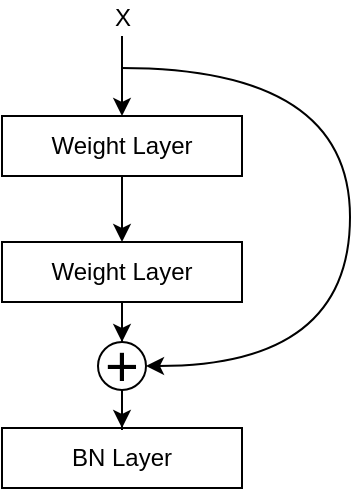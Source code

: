 <mxfile version="15.5.8" type="github">
  <diagram id="LOXZm044NFQctGoS9aV-" name="第 1 页">
    <mxGraphModel dx="981" dy="519" grid="0" gridSize="10" guides="1" tooltips="1" connect="1" arrows="1" fold="1" page="1" pageScale="1" pageWidth="827" pageHeight="1169" background="#FFFFFF" math="0" shadow="0">
      <root>
        <mxCell id="0" />
        <mxCell id="1" parent="0" />
        <mxCell id="mqdKLTsZ6B2f3ertwh5I-9" style="edgeStyle=orthogonalEdgeStyle;rounded=0;orthogonalLoop=1;jettySize=auto;html=1;exitX=0.5;exitY=1;exitDx=0;exitDy=0;entryX=0.5;entryY=0;entryDx=0;entryDy=0;fontSize=29;" edge="1" parent="1" source="mqdKLTsZ6B2f3ertwh5I-1" target="mqdKLTsZ6B2f3ertwh5I-2">
          <mxGeometry relative="1" as="geometry" />
        </mxCell>
        <mxCell id="mqdKLTsZ6B2f3ertwh5I-1" value="Weight Layer" style="rounded=0;whiteSpace=wrap;html=1;" vertex="1" parent="1">
          <mxGeometry x="439" y="322" width="120" height="30" as="geometry" />
        </mxCell>
        <mxCell id="mqdKLTsZ6B2f3ertwh5I-6" value="" style="edgeStyle=orthogonalEdgeStyle;rounded=0;orthogonalLoop=1;jettySize=auto;html=1;fontSize=29;" edge="1" parent="1" source="mqdKLTsZ6B2f3ertwh5I-2" target="mqdKLTsZ6B2f3ertwh5I-4">
          <mxGeometry relative="1" as="geometry" />
        </mxCell>
        <mxCell id="mqdKLTsZ6B2f3ertwh5I-2" value="Weight Layer" style="rounded=0;whiteSpace=wrap;html=1;" vertex="1" parent="1">
          <mxGeometry x="439" y="385" width="120" height="30" as="geometry" />
        </mxCell>
        <mxCell id="mqdKLTsZ6B2f3ertwh5I-3" value="BN Layer" style="rounded=0;whiteSpace=wrap;html=1;" vertex="1" parent="1">
          <mxGeometry x="439" y="478" width="120" height="30" as="geometry" />
        </mxCell>
        <mxCell id="mqdKLTsZ6B2f3ertwh5I-5" value="" style="edgeStyle=orthogonalEdgeStyle;rounded=0;orthogonalLoop=1;jettySize=auto;html=1;fontSize=29;" edge="1" parent="1" source="mqdKLTsZ6B2f3ertwh5I-4" target="mqdKLTsZ6B2f3ertwh5I-3">
          <mxGeometry relative="1" as="geometry" />
        </mxCell>
        <mxCell id="mqdKLTsZ6B2f3ertwh5I-16" style="edgeStyle=orthogonalEdgeStyle;curved=1;orthogonalLoop=1;jettySize=auto;html=1;exitX=1;exitY=0.5;exitDx=0;exitDy=0;fontSize=12;startArrow=classic;startFill=1;endArrow=none;endFill=0;" edge="1" parent="1" source="mqdKLTsZ6B2f3ertwh5I-4">
          <mxGeometry relative="1" as="geometry">
            <mxPoint x="498.714" y="297.714" as="targetPoint" />
            <Array as="points">
              <mxPoint x="613" y="447" />
              <mxPoint x="613" y="298" />
              <mxPoint x="499" y="298" />
            </Array>
          </mxGeometry>
        </mxCell>
        <mxCell id="mqdKLTsZ6B2f3ertwh5I-4" value="&lt;font style=&quot;font-size: 29px&quot;&gt;+&lt;/font&gt;" style="ellipse;whiteSpace=wrap;html=1;aspect=fixed;" vertex="1" parent="1">
          <mxGeometry x="487" y="435" width="24" height="24" as="geometry" />
        </mxCell>
        <mxCell id="mqdKLTsZ6B2f3ertwh5I-13" style="edgeStyle=orthogonalEdgeStyle;orthogonalLoop=1;jettySize=auto;html=1;entryX=0.5;entryY=0;entryDx=0;entryDy=0;fontSize=12;curved=1;" edge="1" parent="1" source="mqdKLTsZ6B2f3ertwh5I-11" target="mqdKLTsZ6B2f3ertwh5I-1">
          <mxGeometry relative="1" as="geometry">
            <Array as="points">
              <mxPoint x="499" y="301" />
              <mxPoint x="499" y="301" />
            </Array>
          </mxGeometry>
        </mxCell>
        <mxCell id="mqdKLTsZ6B2f3ertwh5I-11" value="X" style="text;html=1;resizable=0;autosize=1;align=center;verticalAlign=middle;points=[];fillColor=none;strokeColor=none;rounded=0;dashed=1;dashPattern=1 4;fontSize=12;opacity=0;" vertex="1" parent="1">
          <mxGeometry x="490.5" y="264" width="17" height="18" as="geometry" />
        </mxCell>
      </root>
    </mxGraphModel>
  </diagram>
</mxfile>
